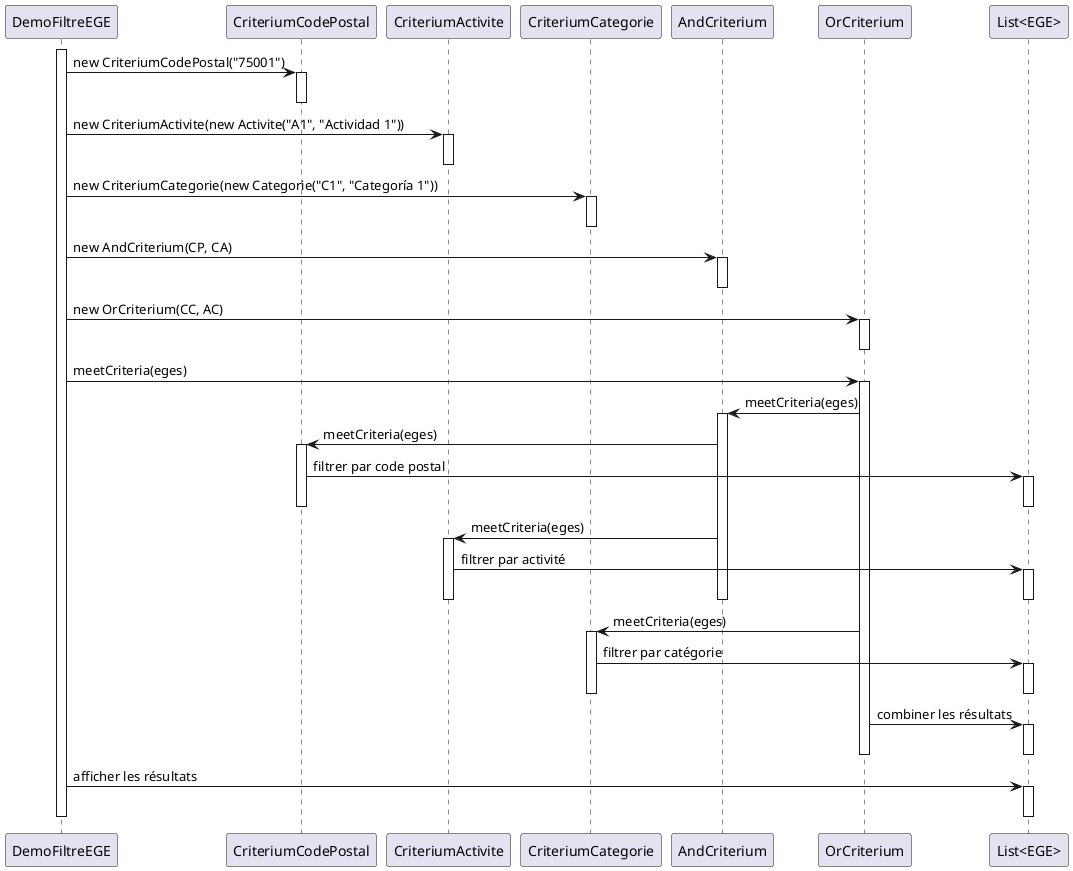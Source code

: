 @startuml
participant "DemoFiltreEGE" as Demo
participant "CriteriumCodePostal" as CP
participant "CriteriumActivite" as CA
participant "CriteriumCategorie" as CC
participant "AndCriterium" as AC
participant "OrCriterium" as OC
participant "List<EGE>" as EGEList

activate Demo
Demo -> CP : new CriteriumCodePostal("75001")
activate CP
deactivate CP

Demo -> CA : new CriteriumActivite(new Activite("A1", "Actividad 1"))
activate CA
deactivate CA

Demo -> CC : new CriteriumCategorie(new Categorie("C1", "Categoría 1"))
activate CC
deactivate CC

Demo -> AC : new AndCriterium(CP, CA)
activate AC
deactivate AC

Demo -> OC : new OrCriterium(CC, AC)
activate OC
deactivate OC

Demo -> OC : meetCriteria(eges)
activate OC
OC -> AC : meetCriteria(eges)
activate AC
AC -> CP : meetCriteria(eges)
activate CP
CP -> EGEList : filtrer par code postal
activate EGEList
deactivate EGEList
deactivate CP

AC -> CA : meetCriteria(eges)
activate CA
CA -> EGEList : filtrer par activité
activate EGEList
deactivate EGEList
deactivate CA
deactivate AC

OC -> CC : meetCriteria(eges)
activate CC
CC -> EGEList : filtrer par catégorie
activate EGEList
deactivate EGEList
deactivate CC

OC -> EGEList : combiner les résultats
activate EGEList
deactivate EGEList
deactivate OC

Demo -> EGEList : afficher les résultats
activate EGEList
deactivate EGEList
deactivate Demo
@enduml